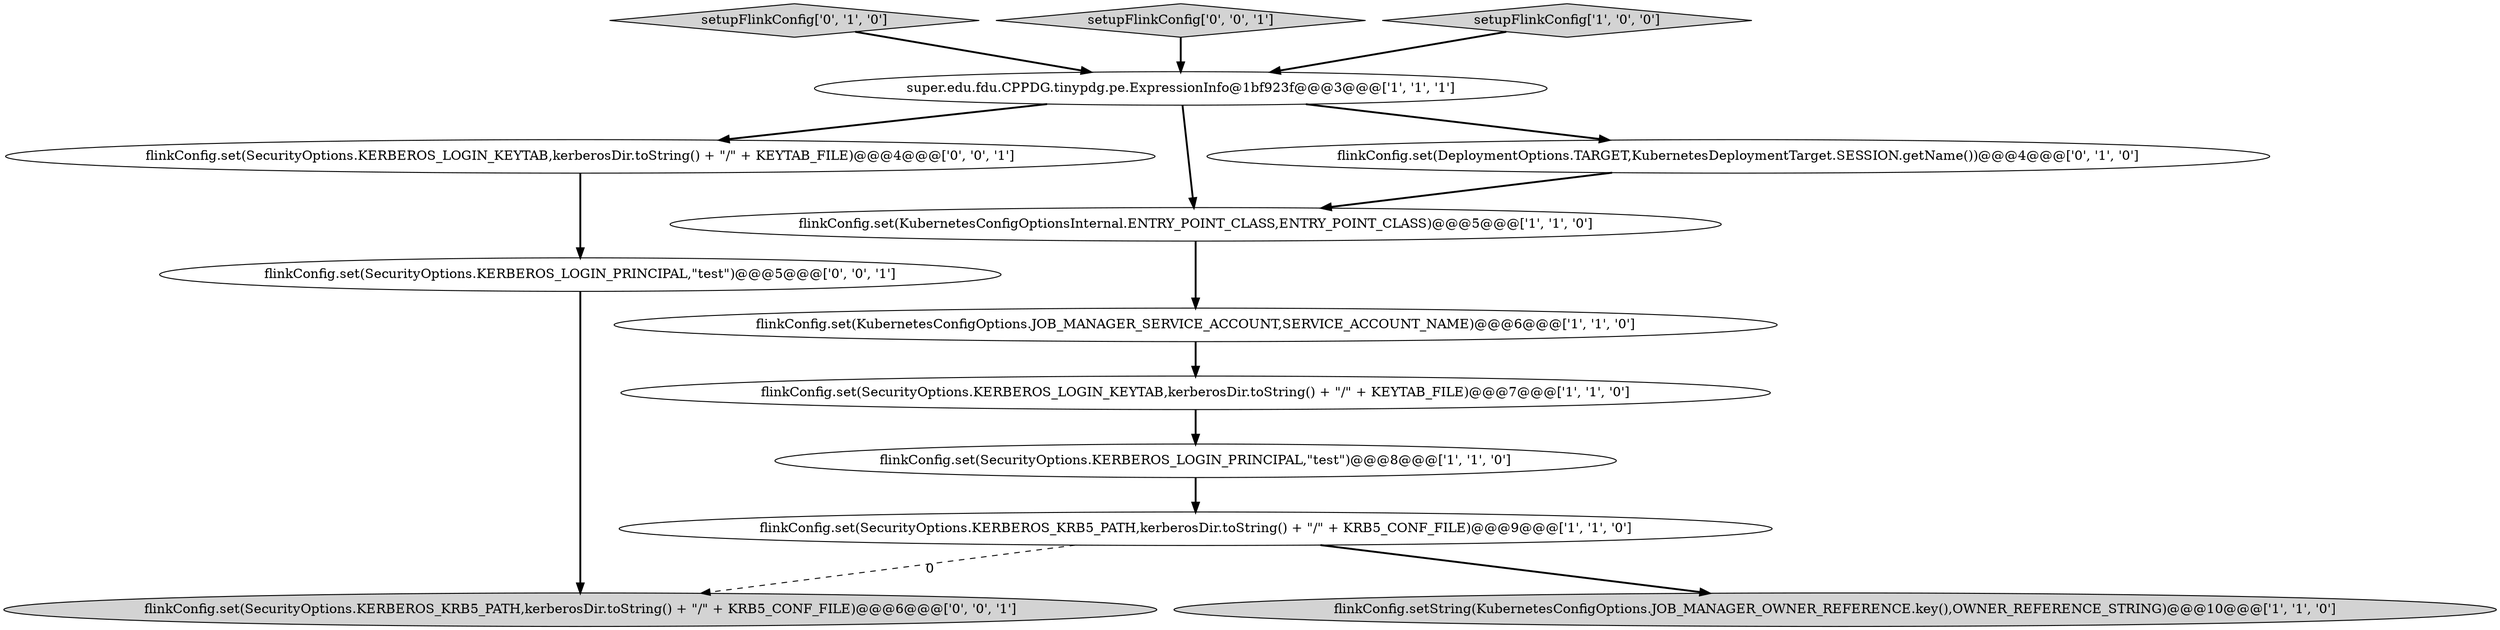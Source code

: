 digraph {
10 [style = filled, label = "flinkConfig.set(SecurityOptions.KERBEROS_KRB5_PATH,kerberosDir.toString() + \"/\" + KRB5_CONF_FILE)@@@6@@@['0', '0', '1']", fillcolor = lightgray, shape = ellipse image = "AAA0AAABBB3BBB"];
2 [style = filled, label = "super.edu.fdu.CPPDG.tinypdg.pe.ExpressionInfo@1bf923f@@@3@@@['1', '1', '1']", fillcolor = white, shape = ellipse image = "AAA0AAABBB1BBB"];
13 [style = filled, label = "flinkConfig.set(SecurityOptions.KERBEROS_LOGIN_KEYTAB,kerberosDir.toString() + \"/\" + KEYTAB_FILE)@@@4@@@['0', '0', '1']", fillcolor = white, shape = ellipse image = "AAA0AAABBB3BBB"];
1 [style = filled, label = "flinkConfig.set(SecurityOptions.KERBEROS_KRB5_PATH,kerberosDir.toString() + \"/\" + KRB5_CONF_FILE)@@@9@@@['1', '1', '0']", fillcolor = white, shape = ellipse image = "AAA0AAABBB1BBB"];
6 [style = filled, label = "flinkConfig.set(SecurityOptions.KERBEROS_LOGIN_PRINCIPAL,\"test\")@@@8@@@['1', '1', '0']", fillcolor = white, shape = ellipse image = "AAA0AAABBB1BBB"];
4 [style = filled, label = "flinkConfig.set(KubernetesConfigOptionsInternal.ENTRY_POINT_CLASS,ENTRY_POINT_CLASS)@@@5@@@['1', '1', '0']", fillcolor = white, shape = ellipse image = "AAA0AAABBB1BBB"];
8 [style = filled, label = "setupFlinkConfig['0', '1', '0']", fillcolor = lightgray, shape = diamond image = "AAA0AAABBB2BBB"];
5 [style = filled, label = "flinkConfig.set(SecurityOptions.KERBEROS_LOGIN_KEYTAB,kerberosDir.toString() + \"/\" + KEYTAB_FILE)@@@7@@@['1', '1', '0']", fillcolor = white, shape = ellipse image = "AAA0AAABBB1BBB"];
7 [style = filled, label = "flinkConfig.setString(KubernetesConfigOptions.JOB_MANAGER_OWNER_REFERENCE.key(),OWNER_REFERENCE_STRING)@@@10@@@['1', '1', '0']", fillcolor = lightgray, shape = ellipse image = "AAA0AAABBB1BBB"];
12 [style = filled, label = "setupFlinkConfig['0', '0', '1']", fillcolor = lightgray, shape = diamond image = "AAA0AAABBB3BBB"];
11 [style = filled, label = "flinkConfig.set(SecurityOptions.KERBEROS_LOGIN_PRINCIPAL,\"test\")@@@5@@@['0', '0', '1']", fillcolor = white, shape = ellipse image = "AAA0AAABBB3BBB"];
0 [style = filled, label = "flinkConfig.set(KubernetesConfigOptions.JOB_MANAGER_SERVICE_ACCOUNT,SERVICE_ACCOUNT_NAME)@@@6@@@['1', '1', '0']", fillcolor = white, shape = ellipse image = "AAA0AAABBB1BBB"];
9 [style = filled, label = "flinkConfig.set(DeploymentOptions.TARGET,KubernetesDeploymentTarget.SESSION.getName())@@@4@@@['0', '1', '0']", fillcolor = white, shape = ellipse image = "AAA1AAABBB2BBB"];
3 [style = filled, label = "setupFlinkConfig['1', '0', '0']", fillcolor = lightgray, shape = diamond image = "AAA0AAABBB1BBB"];
2->9 [style = bold, label=""];
13->11 [style = bold, label=""];
8->2 [style = bold, label=""];
11->10 [style = bold, label=""];
1->7 [style = bold, label=""];
0->5 [style = bold, label=""];
2->4 [style = bold, label=""];
1->10 [style = dashed, label="0"];
5->6 [style = bold, label=""];
6->1 [style = bold, label=""];
9->4 [style = bold, label=""];
3->2 [style = bold, label=""];
4->0 [style = bold, label=""];
2->13 [style = bold, label=""];
12->2 [style = bold, label=""];
}
